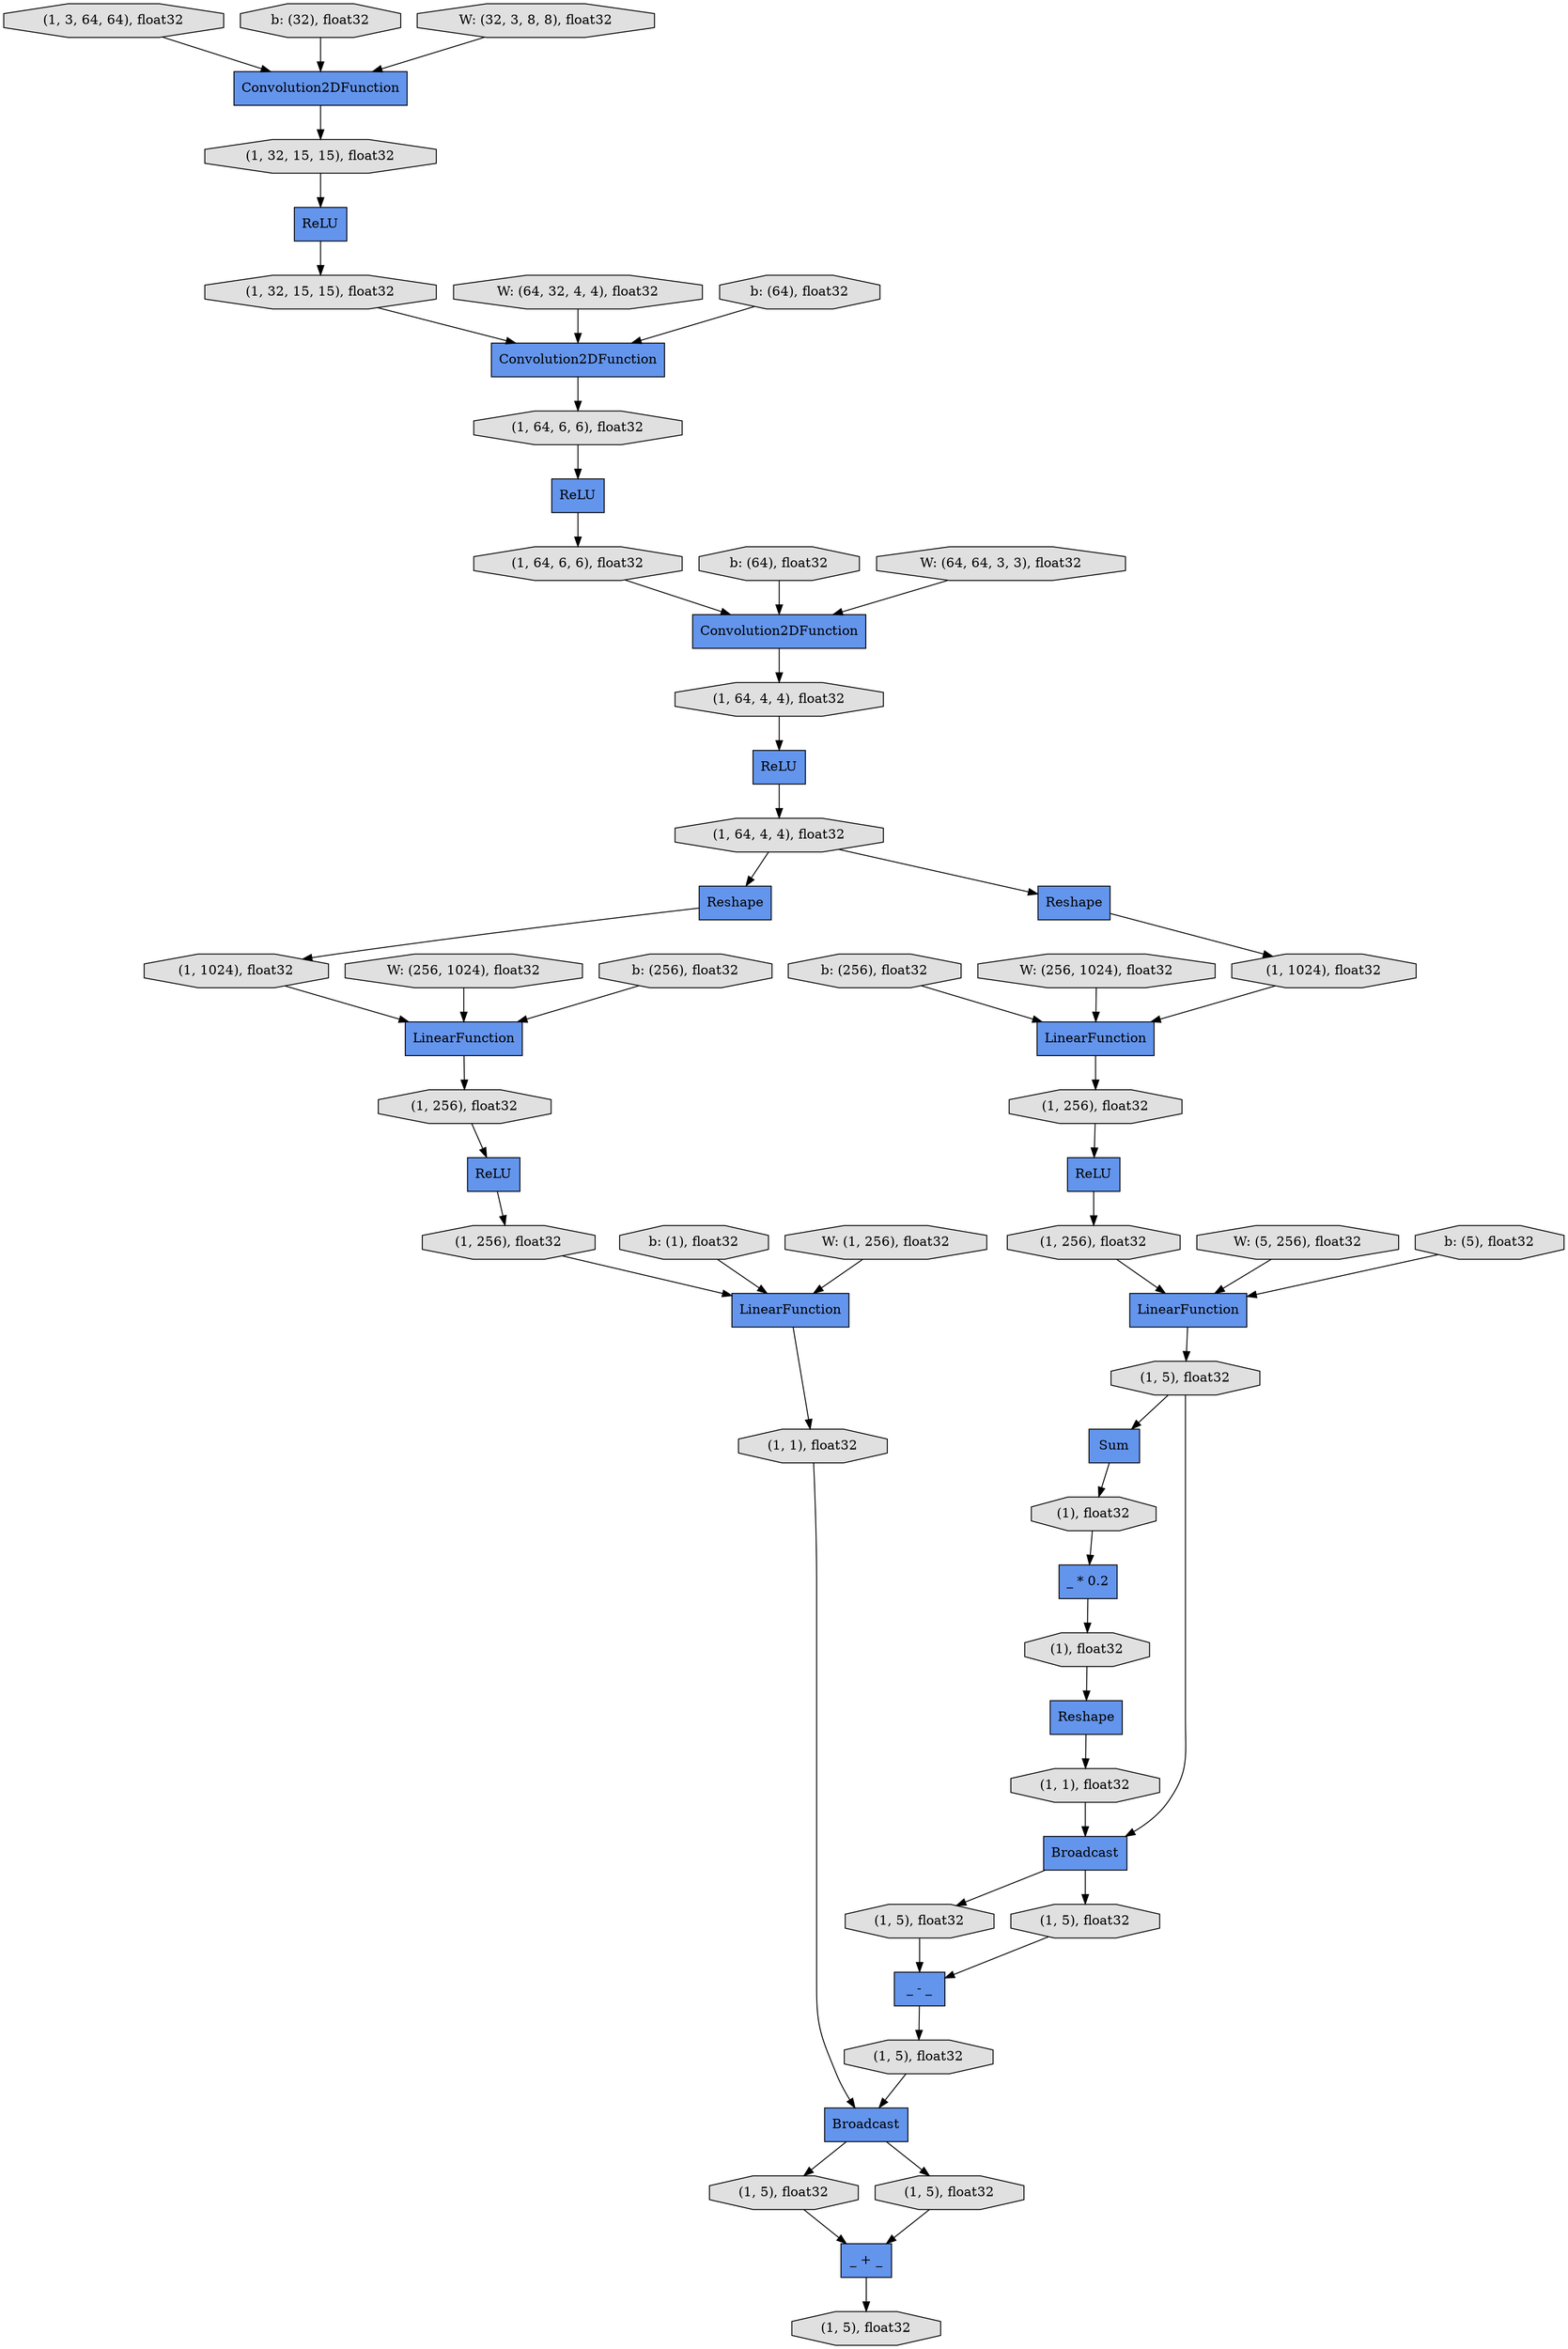 digraph graphname{rankdir=TB;3196297521160 [label="LinearFunction",shape="record",fillcolor="#6495ED",style="filled"];3196297388232 [label="(1, 256), float32",shape="octagon",fillcolor="#E0E0E0",style="filled"];3196297402632 [label="(1, 5), float32",shape="octagon",fillcolor="#E0E0E0",style="filled"];3196297390344 [label="(1, 5), float32",shape="octagon",fillcolor="#E0E0E0",style="filled"];3196297388296 [label="_ * 0.2",shape="record",fillcolor="#6495ED",style="filled"];3196297521416 [label="(1, 32, 15, 15), float32",shape="octagon",fillcolor="#E0E0E0",style="filled"];3196297388360 [label="Broadcast",shape="record",fillcolor="#6495ED",style="filled"];3196297390408 [label="(1, 5), float32",shape="octagon",fillcolor="#E0E0E0",style="filled"];3196297478472 [label="W: (64, 32, 4, 4), float32",shape="octagon",fillcolor="#E0E0E0",style="filled"];3196297402760 [label="(1, 1), float32",shape="octagon",fillcolor="#E0E0E0",style="filled"];3196297521544 [label="(1, 64, 4, 4), float32",shape="octagon",fillcolor="#E0E0E0",style="filled"];3196297388552 [label="(1, 1024), float32",shape="octagon",fillcolor="#E0E0E0",style="filled"];3196297519688 [label="W: (1, 256), float32",shape="octagon",fillcolor="#E0E0E0",style="filled"];3196297389960 [label="(1, 256), float32",shape="octagon",fillcolor="#E0E0E0",style="filled"];3196297388744 [label="(1, 1024), float32",shape="octagon",fillcolor="#E0E0E0",style="filled"];3196297478856 [label="b: (64), float32",shape="octagon",fillcolor="#E0E0E0",style="filled"];3196297521864 [label="ReLU",shape="record",fillcolor="#6495ED",style="filled"];3196297403144 [label="(1, 5), float32",shape="octagon",fillcolor="#E0E0E0",style="filled"];3196297390856 [label="(1, 5), float32",shape="octagon",fillcolor="#E0E0E0",style="filled"];3196297521928 [label="(1, 64, 6, 6), float32",shape="octagon",fillcolor="#E0E0E0",style="filled"];3196297521032 [label="(1, 32, 15, 15), float32",shape="octagon",fillcolor="#E0E0E0",style="filled"];3196297548616 [label="W: (5, 256), float32",shape="octagon",fillcolor="#E0E0E0",style="filled"];3196297388872 [label="ReLU",shape="record",fillcolor="#6495ED",style="filled"];3196297390920 [label="LinearFunction",shape="record",fillcolor="#6495ED",style="filled"];3196297390984 [label="(1), float32",shape="octagon",fillcolor="#E0E0E0",style="filled"];3196297520008 [label="W: (256, 1024), float32",shape="octagon",fillcolor="#E0E0E0",style="filled"];3196297548680 [label="b: (64), float32",shape="octagon",fillcolor="#E0E0E0",style="filled"];3196297522056 [label="ReLU",shape="record",fillcolor="#6495ED",style="filled"];3196297520072 [label="b: (1), float32",shape="octagon",fillcolor="#E0E0E0",style="filled"];3196297548744 [label="b: (256), float32",shape="octagon",fillcolor="#E0E0E0",style="filled"];3196297389064 [label="Reshape",shape="record",fillcolor="#6495ED",style="filled"];3196297550920 [label="b: (5), float32",shape="octagon",fillcolor="#E0E0E0",style="filled"];3196297329736 [label="Convolution2DFunction",shape="record",fillcolor="#6495ED",style="filled"];3196297520200 [label="(1, 3, 64, 64), float32",shape="octagon",fillcolor="#E0E0E0",style="filled"];3196297391240 [label="Sum",shape="record",fillcolor="#6495ED",style="filled"];3196297520264 [label="(1, 64, 4, 4), float32",shape="octagon",fillcolor="#E0E0E0",style="filled"];3196297391304 [label="Broadcast",shape="record",fillcolor="#6495ED",style="filled"];3196297522376 [label="Reshape",shape="record",fillcolor="#6495ED",style="filled"];3196297391368 [label="_ - _",shape="record",fillcolor="#6495ED",style="filled"];3196297549064 [label="W: (64, 64, 3, 3), float32",shape="octagon",fillcolor="#E0E0E0",style="filled"];3196297389384 [label="(1), float32",shape="octagon",fillcolor="#E0E0E0",style="filled"];3196297522504 [label="ReLU",shape="record",fillcolor="#6495ED",style="filled"];3196245243208 [label="b: (32), float32",shape="octagon",fillcolor="#E0E0E0",style="filled"];3196297522568 [label="(1, 64, 6, 6), float32",shape="octagon",fillcolor="#E0E0E0",style="filled"];3196297391560 [label="(1, 5), float32",shape="octagon",fillcolor="#E0E0E0",style="filled"];3196297520584 [label="Convolution2DFunction",shape="record",fillcolor="#6495ED",style="filled"];3196297522696 [label="b: (256), float32",shape="octagon",fillcolor="#E0E0E0",style="filled"];3196297391624 [label="Reshape",shape="record",fillcolor="#6495ED",style="filled"];3196297482120 [label="W: (32, 3, 8, 8), float32",shape="octagon",fillcolor="#E0E0E0",style="filled"];3196297389640 [label="ReLU",shape="record",fillcolor="#6495ED",style="filled"];3196297389704 [label="_ + _",shape="record",fillcolor="#6495ED",style="filled"];3196297404040 [label="(1, 5), float32",shape="octagon",fillcolor="#E0E0E0",style="filled"];3196297391752 [label="LinearFunction",shape="record",fillcolor="#6495ED",style="filled"];3196297391816 [label="(1, 1), float32",shape="octagon",fillcolor="#E0E0E0",style="filled"];3196297522888 [label="Convolution2DFunction",shape="record",fillcolor="#6495ED",style="filled"];3196297391944 [label="(1, 256), float32",shape="octagon",fillcolor="#E0E0E0",style="filled"];3196297551688 [label="W: (256, 1024), float32",shape="octagon",fillcolor="#E0E0E0",style="filled"];3196297392008 [label="(1, 256), float32",shape="octagon",fillcolor="#E0E0E0",style="filled"];3196297392072 [label="LinearFunction",shape="record",fillcolor="#6495ED",style="filled"];3196297391240 -> 3196297390984;3196297520008 -> 3196297391752;3196297478472 -> 3196297522888;3196297392008 -> 3196297392072;3196297402632 -> 3196297389704;3196297390408 -> 3196297388360;3196297390984 -> 3196297388296;3196297388360 -> 3196297404040;3196297391560 -> 3196297391240;3196297520584 -> 3196297520264;3196297549064 -> 3196297520584;3196297548744 -> 3196297390920;3196297521416 -> 3196297522888;3196297329736 -> 3196297521032;3196297391560 -> 3196297391304;3196297522696 -> 3196297391752;3196297388744 -> 3196297390920;3196297388872 -> 3196297389960;3196297522504 -> 3196297521544;3196297548680 -> 3196297520584;3196297391816 -> 3196297391304;3196297522056 -> 3196297521928;3196297520200 -> 3196297329736;3196297389064 -> 3196297391816;3196297389384 -> 3196297389064;3196297389640 -> 3196297392008;3196297391752 -> 3196297391944;3196297520264 -> 3196297522504;3196297482120 -> 3196297329736;3196297391368 -> 3196297390408;3196297388296 -> 3196297389384;3196297521544 -> 3196297522376;3196297521864 -> 3196297521416;3196297391944 -> 3196297389640;3196297521544 -> 3196297391624;3196297521032 -> 3196297521864;3196245243208 -> 3196297329736;3196297392072 -> 3196297402760;3196297390344 -> 3196297391368;3196297519688 -> 3196297392072;3196297388232 -> 3196297388872;3196297390920 -> 3196297388232;3196297391624 -> 3196297388552;3196297551688 -> 3196297390920;3196297478856 -> 3196297522888;3196297548616 -> 3196297521160;3196297522888 -> 3196297522568;3196297391304 -> 3196297390344;3196297388552 -> 3196297391752;3196297402760 -> 3196297388360;3196297521160 -> 3196297391560;3196297550920 -> 3196297521160;3196297390856 -> 3196297391368;3196297520072 -> 3196297392072;3196297522376 -> 3196297388744;3196297521928 -> 3196297520584;3196297404040 -> 3196297389704;3196297389960 -> 3196297521160;3196297522568 -> 3196297522056;3196297391304 -> 3196297390856;3196297389704 -> 3196297403144;3196297388360 -> 3196297402632;}
